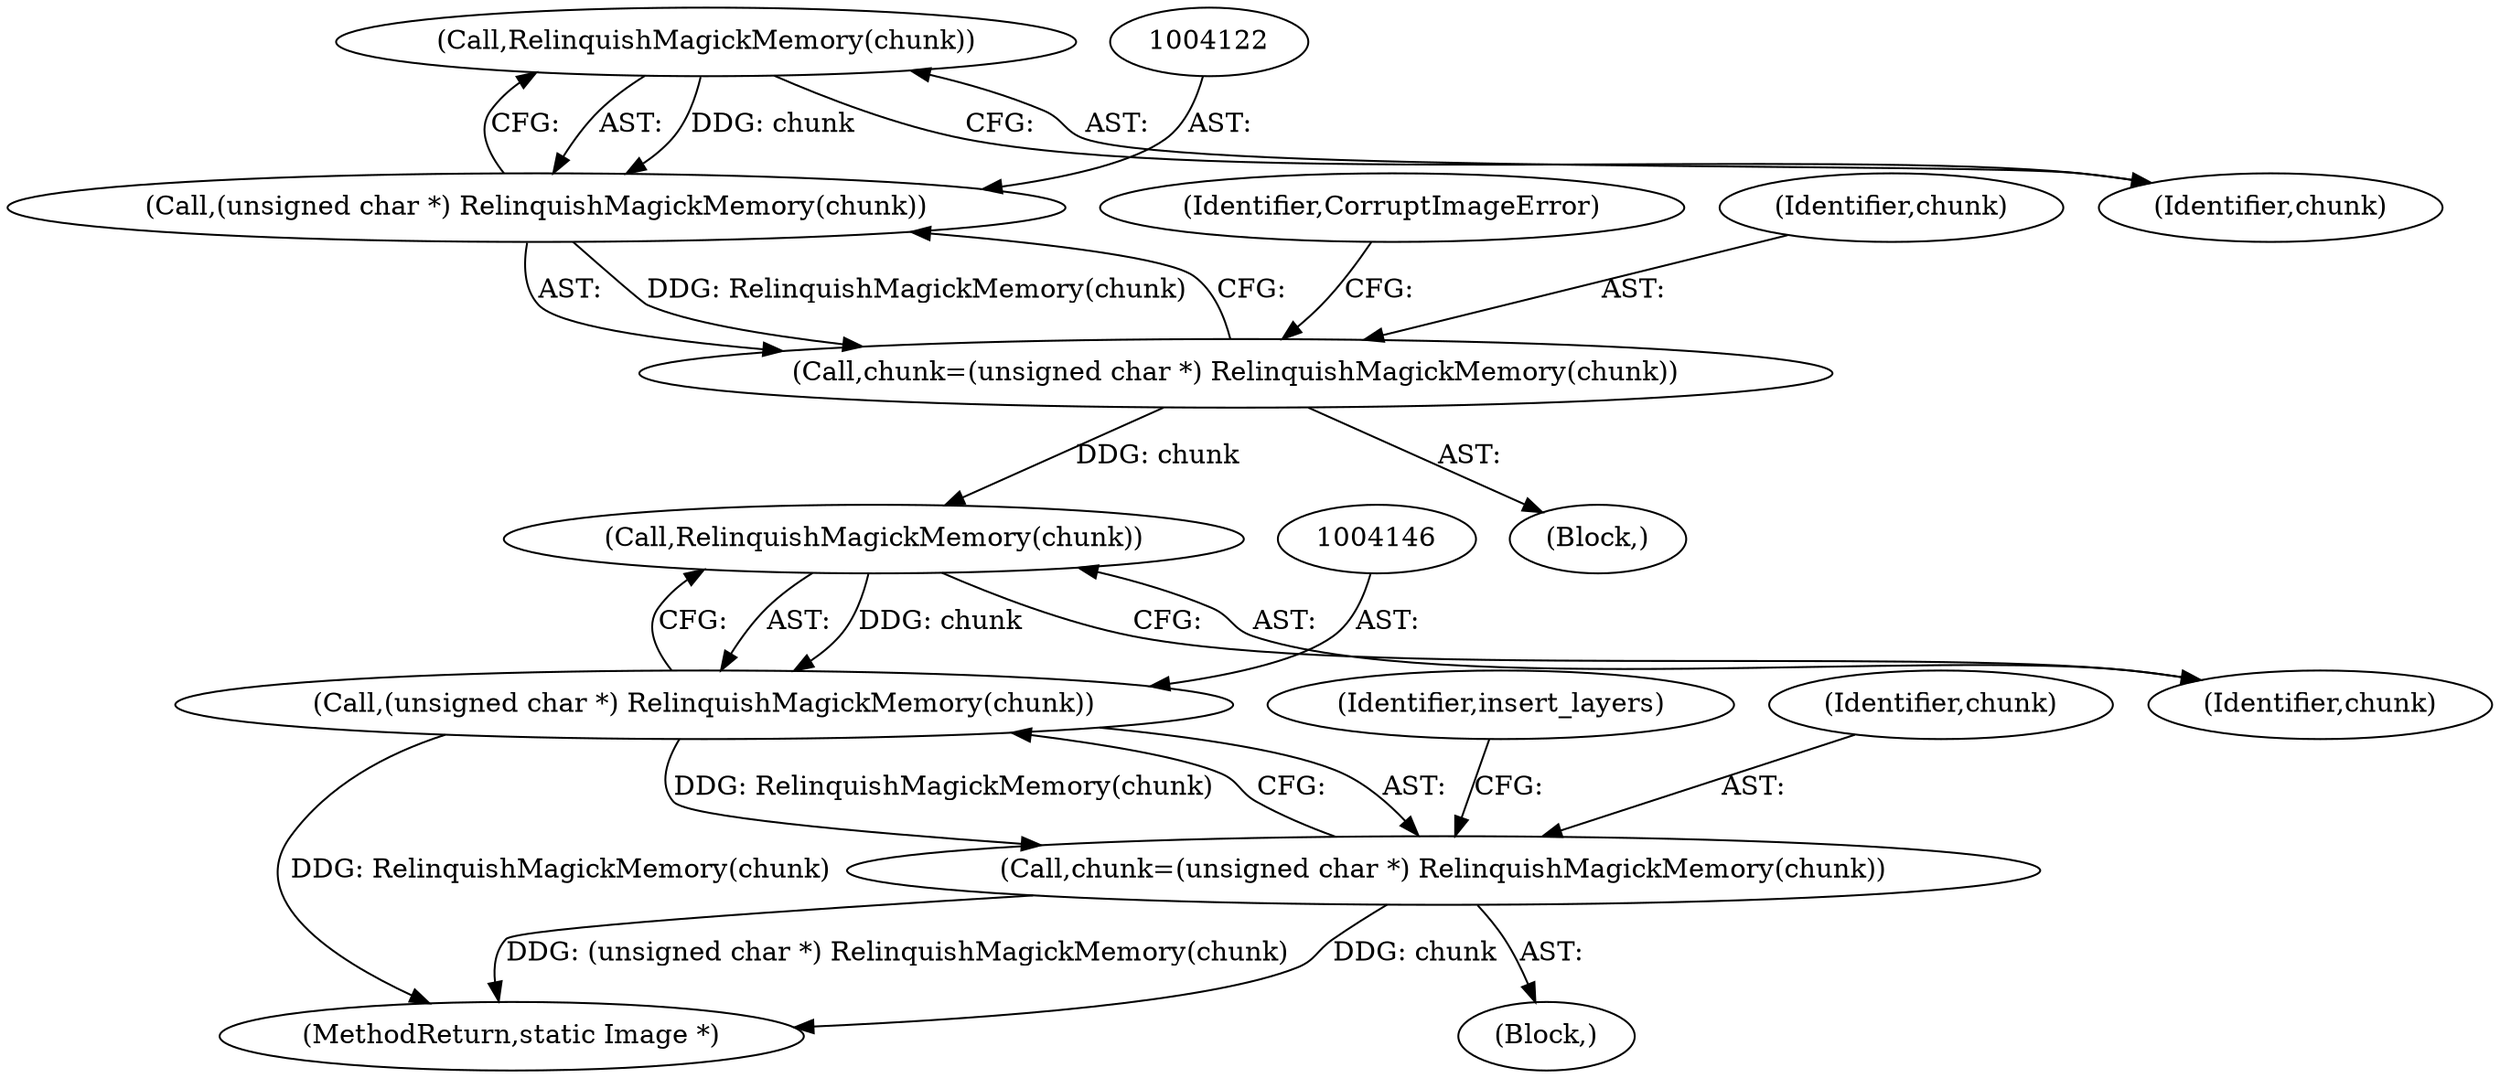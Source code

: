 digraph "0_ImageMagick_22e0310345499ffe906c604428f2a3a668942b05@pointer" {
"1004123" [label="(Call,RelinquishMagickMemory(chunk))"];
"1004121" [label="(Call,(unsigned char *) RelinquishMagickMemory(chunk))"];
"1004119" [label="(Call,chunk=(unsigned char *) RelinquishMagickMemory(chunk))"];
"1004147" [label="(Call,RelinquishMagickMemory(chunk))"];
"1004145" [label="(Call,(unsigned char *) RelinquishMagickMemory(chunk))"];
"1004143" [label="(Call,chunk=(unsigned char *) RelinquishMagickMemory(chunk))"];
"1004151" [label="(Identifier,insert_layers)"];
"1004145" [label="(Call,(unsigned char *) RelinquishMagickMemory(chunk))"];
"1004126" [label="(Identifier,CorruptImageError)"];
"1004123" [label="(Call,RelinquishMagickMemory(chunk))"];
"1004124" [label="(Identifier,chunk)"];
"1004121" [label="(Call,(unsigned char *) RelinquishMagickMemory(chunk))"];
"1004147" [label="(Call,RelinquishMagickMemory(chunk))"];
"1004148" [label="(Identifier,chunk)"];
"1007383" [label="(MethodReturn,static Image *)"];
"1004119" [label="(Call,chunk=(unsigned char *) RelinquishMagickMemory(chunk))"];
"1000424" [label="(Block,)"];
"1004144" [label="(Identifier,chunk)"];
"1004143" [label="(Call,chunk=(unsigned char *) RelinquishMagickMemory(chunk))"];
"1004120" [label="(Identifier,chunk)"];
"1004118" [label="(Block,)"];
"1004123" -> "1004121"  [label="AST: "];
"1004123" -> "1004124"  [label="CFG: "];
"1004124" -> "1004123"  [label="AST: "];
"1004121" -> "1004123"  [label="CFG: "];
"1004123" -> "1004121"  [label="DDG: chunk"];
"1004121" -> "1004119"  [label="AST: "];
"1004122" -> "1004121"  [label="AST: "];
"1004119" -> "1004121"  [label="CFG: "];
"1004121" -> "1004119"  [label="DDG: RelinquishMagickMemory(chunk)"];
"1004119" -> "1004118"  [label="AST: "];
"1004120" -> "1004119"  [label="AST: "];
"1004126" -> "1004119"  [label="CFG: "];
"1004119" -> "1004147"  [label="DDG: chunk"];
"1004147" -> "1004145"  [label="AST: "];
"1004147" -> "1004148"  [label="CFG: "];
"1004148" -> "1004147"  [label="AST: "];
"1004145" -> "1004147"  [label="CFG: "];
"1004147" -> "1004145"  [label="DDG: chunk"];
"1004145" -> "1004143"  [label="AST: "];
"1004146" -> "1004145"  [label="AST: "];
"1004143" -> "1004145"  [label="CFG: "];
"1004145" -> "1007383"  [label="DDG: RelinquishMagickMemory(chunk)"];
"1004145" -> "1004143"  [label="DDG: RelinquishMagickMemory(chunk)"];
"1004143" -> "1000424"  [label="AST: "];
"1004144" -> "1004143"  [label="AST: "];
"1004151" -> "1004143"  [label="CFG: "];
"1004143" -> "1007383"  [label="DDG: chunk"];
"1004143" -> "1007383"  [label="DDG: (unsigned char *) RelinquishMagickMemory(chunk)"];
}

